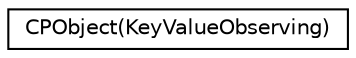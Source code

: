 digraph "Graphical Class Hierarchy"
{
  edge [fontname="Helvetica",fontsize="10",labelfontname="Helvetica",labelfontsize="10"];
  node [fontname="Helvetica",fontsize="10",shape=record];
  rankdir="LR";
  Node1 [label="CPObject(KeyValueObserving)",height=0.2,width=0.4,color="black", fillcolor="white", style="filled",URL="$category_c_p_object_07_key_value_observing_08.html"];
}
